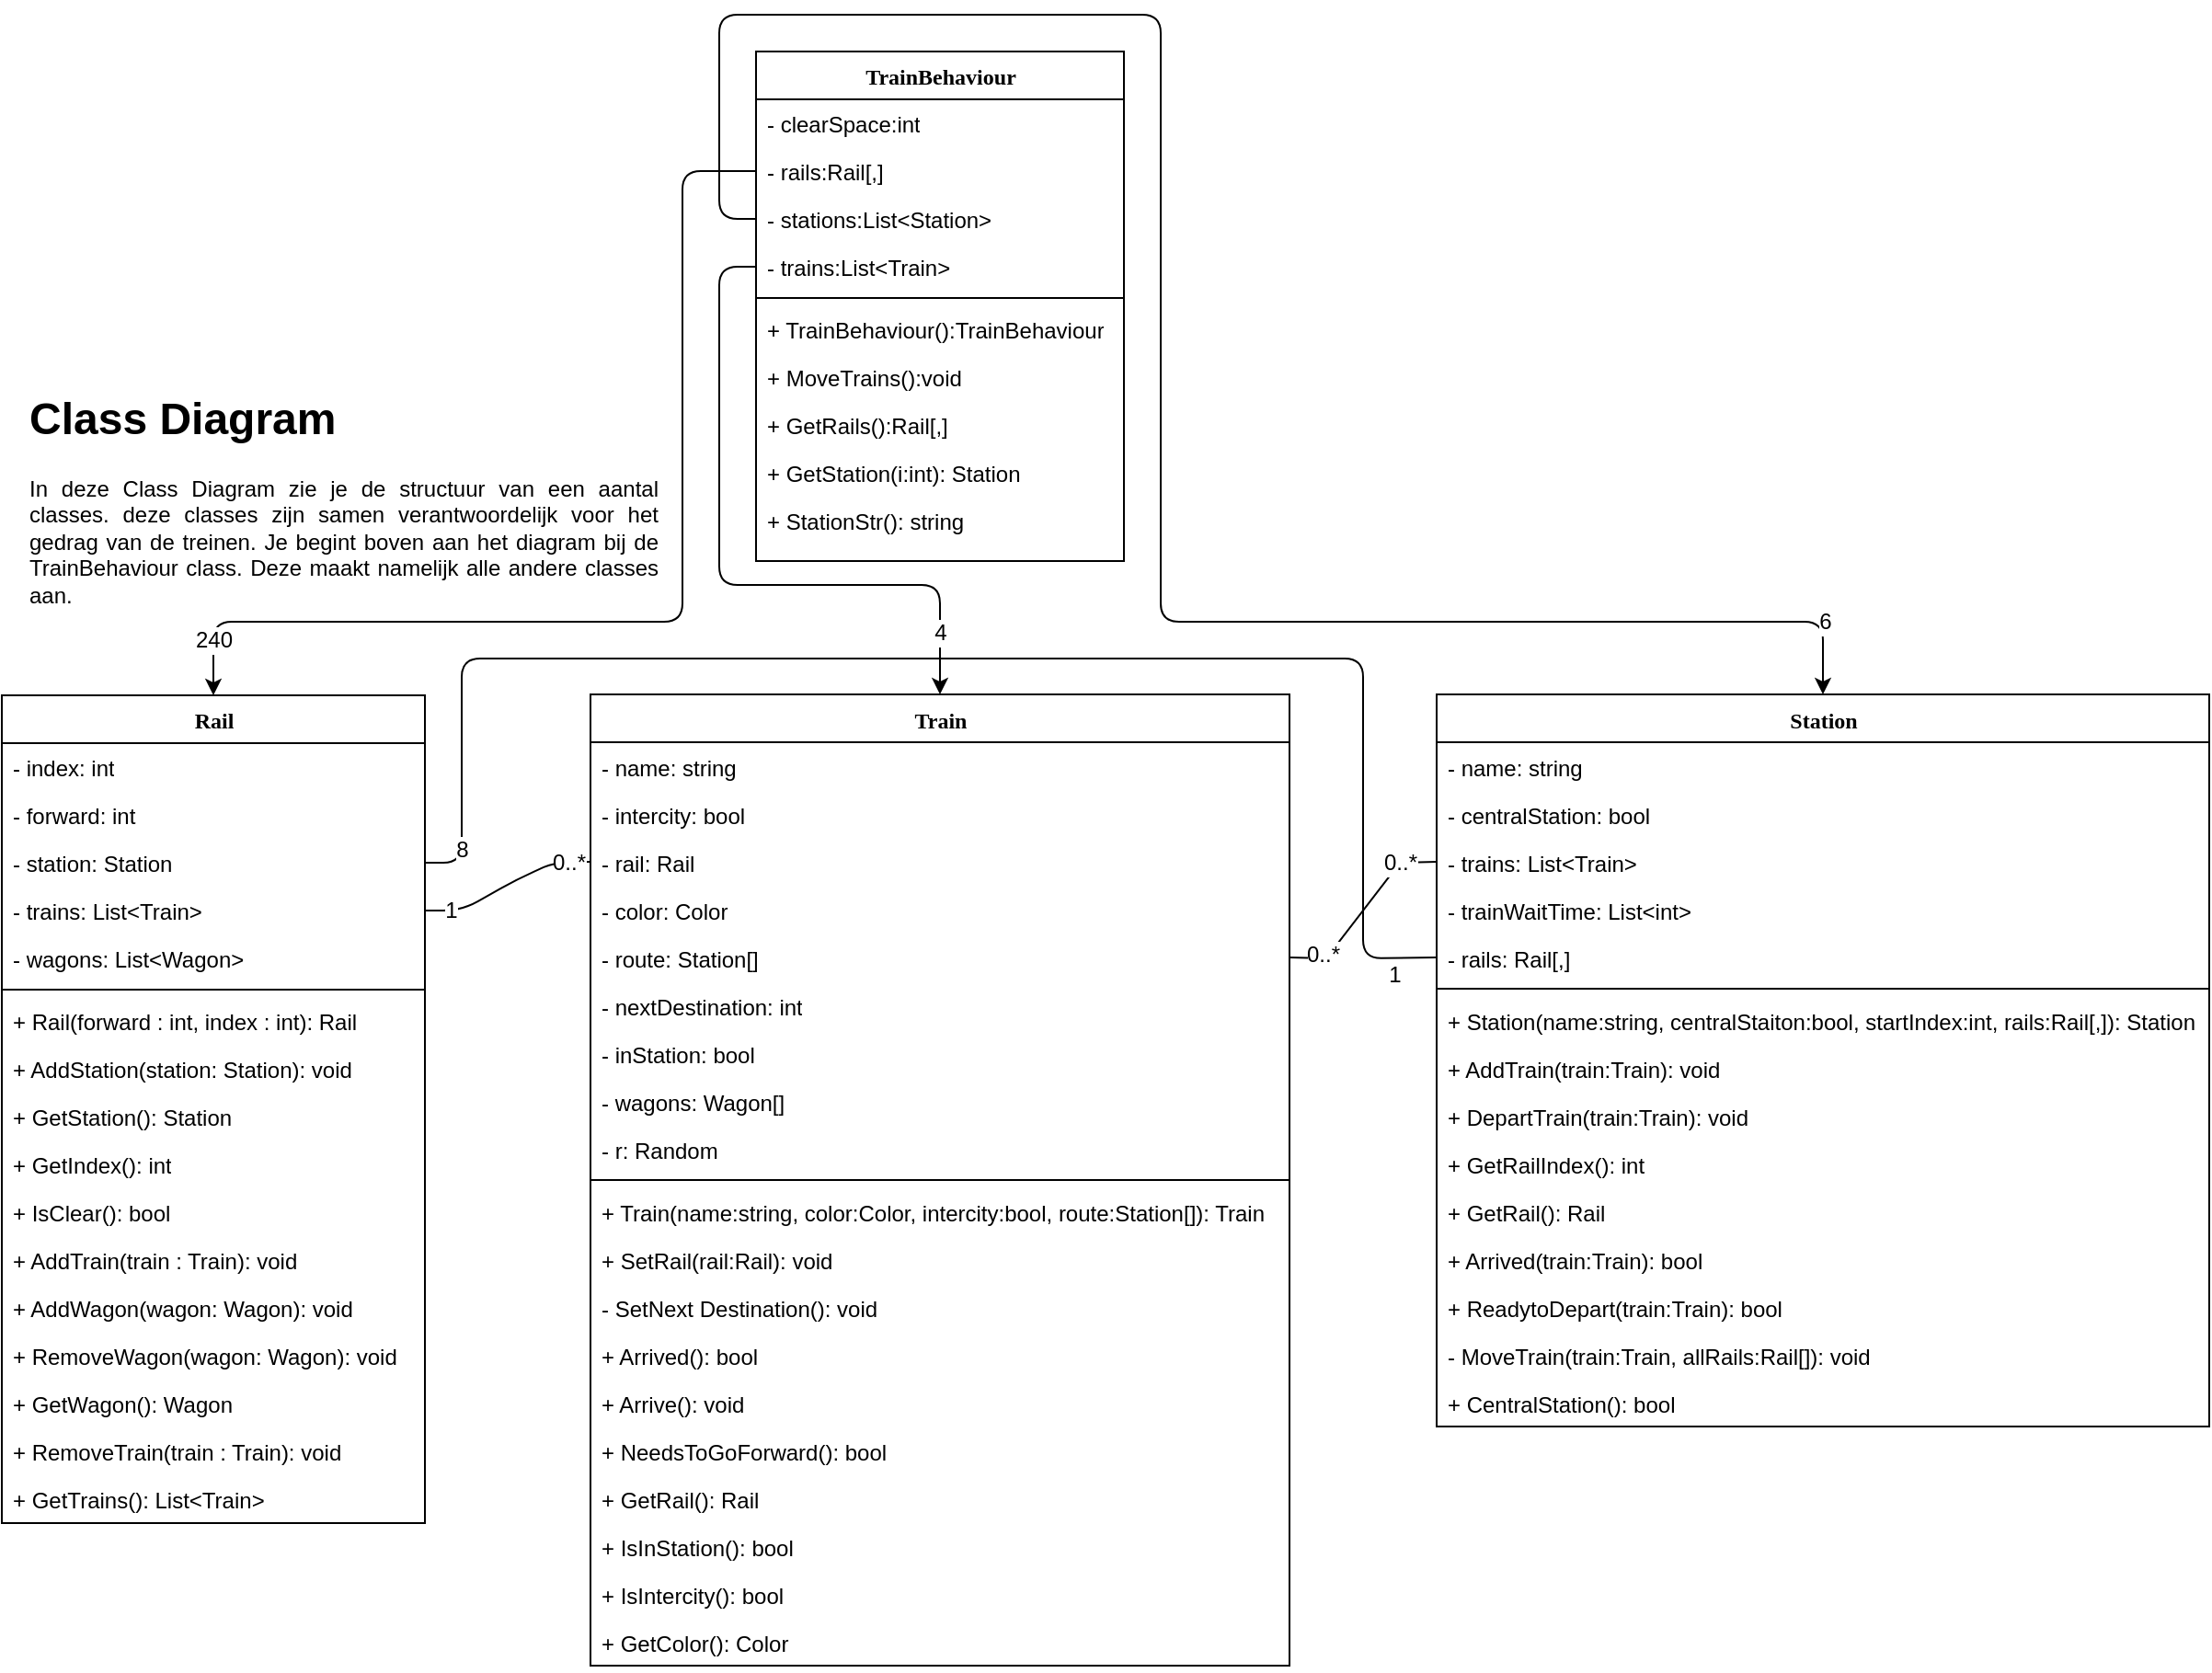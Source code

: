 <mxfile version="12.5.1" type="github">
  <diagram name="Page-1" id="9f46799a-70d6-7492-0946-bef42562c5a5">
    <mxGraphModel dx="3195" dy="2220" grid="1" gridSize="10" guides="1" tooltips="1" connect="1" arrows="1" fold="1" page="1" pageScale="1" pageWidth="1100" pageHeight="850" background="#ffffff" math="0" shadow="0">
      <root>
        <mxCell id="0"/>
        <mxCell id="1" parent="0"/>
        <mxCell id="78961159f06e98e8-17" value="Rail" style="swimlane;html=1;fontStyle=1;align=center;verticalAlign=top;childLayout=stackLayout;horizontal=1;startSize=26;horizontalStack=0;resizeParent=1;resizeLast=0;collapsible=1;marginBottom=0;swimlaneFillColor=#ffffff;rounded=0;shadow=0;comic=0;labelBackgroundColor=none;strokeWidth=1;fillColor=none;fontFamily=Verdana;fontSize=12" parent="1" vertex="1">
          <mxGeometry y="-470" width="230" height="450" as="geometry">
            <mxRectangle x="90" y="83" width="60" height="26" as="alternateBounds"/>
          </mxGeometry>
        </mxCell>
        <mxCell id="78961159f06e98e8-21" value="- index: int" style="text;html=1;strokeColor=none;fillColor=none;align=left;verticalAlign=top;spacingLeft=4;spacingRight=4;whiteSpace=wrap;overflow=hidden;rotatable=0;points=[[0,0.5],[1,0.5]];portConstraint=eastwest;" parent="78961159f06e98e8-17" vertex="1">
          <mxGeometry y="26" width="230" height="26" as="geometry"/>
        </mxCell>
        <mxCell id="4japjeftp3ALHUGcXtgO-39" value="- forward: int" style="text;html=1;strokeColor=none;fillColor=none;align=left;verticalAlign=top;spacingLeft=4;spacingRight=4;whiteSpace=wrap;overflow=hidden;rotatable=0;points=[[0,0.5],[1,0.5]];portConstraint=eastwest;" parent="78961159f06e98e8-17" vertex="1">
          <mxGeometry y="52" width="230" height="26" as="geometry"/>
        </mxCell>
        <mxCell id="4japjeftp3ALHUGcXtgO-40" value="- station: Station" style="text;html=1;strokeColor=none;fillColor=none;align=left;verticalAlign=top;spacingLeft=4;spacingRight=4;whiteSpace=wrap;overflow=hidden;rotatable=0;points=[[0,0.5],[1,0.5]];portConstraint=eastwest;" parent="78961159f06e98e8-17" vertex="1">
          <mxGeometry y="78" width="230" height="26" as="geometry"/>
        </mxCell>
        <mxCell id="4japjeftp3ALHUGcXtgO-41" value="- trains: List&amp;lt;Train&amp;gt;" style="text;html=1;strokeColor=none;fillColor=none;align=left;verticalAlign=top;spacingLeft=4;spacingRight=4;whiteSpace=wrap;overflow=hidden;rotatable=0;points=[[0,0.5],[1,0.5]];portConstraint=eastwest;" parent="78961159f06e98e8-17" vertex="1">
          <mxGeometry y="104" width="230" height="26" as="geometry"/>
        </mxCell>
        <mxCell id="4japjeftp3ALHUGcXtgO-42" value="- wagons: List&amp;lt;Wagon&amp;gt;" style="text;html=1;strokeColor=none;fillColor=none;align=left;verticalAlign=top;spacingLeft=4;spacingRight=4;whiteSpace=wrap;overflow=hidden;rotatable=0;points=[[0,0.5],[1,0.5]];portConstraint=eastwest;" parent="78961159f06e98e8-17" vertex="1">
          <mxGeometry y="130" width="230" height="26" as="geometry"/>
        </mxCell>
        <mxCell id="78961159f06e98e8-19" value="" style="line;html=1;strokeWidth=1;fillColor=none;align=left;verticalAlign=middle;spacingTop=-1;spacingLeft=3;spacingRight=3;rotatable=0;labelPosition=right;points=[];portConstraint=eastwest;" parent="78961159f06e98e8-17" vertex="1">
          <mxGeometry y="156" width="230" height="8" as="geometry"/>
        </mxCell>
        <mxCell id="78961159f06e98e8-20" value="+ Rail(forward : int, index : int): Rail" style="text;html=1;strokeColor=none;fillColor=none;align=left;verticalAlign=top;spacingLeft=4;spacingRight=4;whiteSpace=wrap;overflow=hidden;rotatable=0;points=[[0,0.5],[1,0.5]];portConstraint=eastwest;" parent="78961159f06e98e8-17" vertex="1">
          <mxGeometry y="164" width="230" height="26" as="geometry"/>
        </mxCell>
        <mxCell id="4japjeftp3ALHUGcXtgO-49" value="+ AddStation(station: Station): void" style="text;html=1;strokeColor=none;fillColor=none;align=left;verticalAlign=top;spacingLeft=4;spacingRight=4;whiteSpace=wrap;overflow=hidden;rotatable=0;points=[[0,0.5],[1,0.5]];portConstraint=eastwest;" parent="78961159f06e98e8-17" vertex="1">
          <mxGeometry y="190" width="230" height="26" as="geometry"/>
        </mxCell>
        <mxCell id="4japjeftp3ALHUGcXtgO-50" value="+ GetStation(): Station" style="text;html=1;strokeColor=none;fillColor=none;align=left;verticalAlign=top;spacingLeft=4;spacingRight=4;whiteSpace=wrap;overflow=hidden;rotatable=0;points=[[0,0.5],[1,0.5]];portConstraint=eastwest;" parent="78961159f06e98e8-17" vertex="1">
          <mxGeometry y="216" width="230" height="26" as="geometry"/>
        </mxCell>
        <mxCell id="ECuA8mzcgDLiyCMyC_pY-1" value="+ GetIndex(): int" style="text;html=1;strokeColor=none;fillColor=none;align=left;verticalAlign=top;spacingLeft=4;spacingRight=4;whiteSpace=wrap;overflow=hidden;rotatable=0;points=[[0,0.5],[1,0.5]];portConstraint=eastwest;" parent="78961159f06e98e8-17" vertex="1">
          <mxGeometry y="242" width="230" height="26" as="geometry"/>
        </mxCell>
        <mxCell id="4japjeftp3ALHUGcXtgO-52" value="+ IsClear(): bool" style="text;html=1;strokeColor=none;fillColor=none;align=left;verticalAlign=top;spacingLeft=4;spacingRight=4;whiteSpace=wrap;overflow=hidden;rotatable=0;points=[[0,0.5],[1,0.5]];portConstraint=eastwest;" parent="78961159f06e98e8-17" vertex="1">
          <mxGeometry y="268" width="230" height="26" as="geometry"/>
        </mxCell>
        <mxCell id="4japjeftp3ALHUGcXtgO-54" value="+ AddTrain(train : Train): void" style="text;html=1;strokeColor=none;fillColor=none;align=left;verticalAlign=top;spacingLeft=4;spacingRight=4;whiteSpace=wrap;overflow=hidden;rotatable=0;points=[[0,0.5],[1,0.5]];portConstraint=eastwest;" parent="78961159f06e98e8-17" vertex="1">
          <mxGeometry y="294" width="230" height="26" as="geometry"/>
        </mxCell>
        <mxCell id="4japjeftp3ALHUGcXtgO-55" value="+ AddWagon(wagon: Wagon): void" style="text;html=1;strokeColor=none;fillColor=none;align=left;verticalAlign=top;spacingLeft=4;spacingRight=4;whiteSpace=wrap;overflow=hidden;rotatable=0;points=[[0,0.5],[1,0.5]];portConstraint=eastwest;" parent="78961159f06e98e8-17" vertex="1">
          <mxGeometry y="320" width="230" height="26" as="geometry"/>
        </mxCell>
        <mxCell id="4japjeftp3ALHUGcXtgO-56" value="+ RemoveWagon(wagon: Wagon): void" style="text;html=1;strokeColor=none;fillColor=none;align=left;verticalAlign=top;spacingLeft=4;spacingRight=4;whiteSpace=wrap;overflow=hidden;rotatable=0;points=[[0,0.5],[1,0.5]];portConstraint=eastwest;" parent="78961159f06e98e8-17" vertex="1">
          <mxGeometry y="346" width="230" height="26" as="geometry"/>
        </mxCell>
        <mxCell id="4japjeftp3ALHUGcXtgO-57" value="+ GetWagon(): Wagon" style="text;html=1;strokeColor=none;fillColor=none;align=left;verticalAlign=top;spacingLeft=4;spacingRight=4;whiteSpace=wrap;overflow=hidden;rotatable=0;points=[[0,0.5],[1,0.5]];portConstraint=eastwest;" parent="78961159f06e98e8-17" vertex="1">
          <mxGeometry y="372" width="230" height="26" as="geometry"/>
        </mxCell>
        <mxCell id="4japjeftp3ALHUGcXtgO-58" value="+ RemoveTrain(train : Train): void" style="text;html=1;strokeColor=none;fillColor=none;align=left;verticalAlign=top;spacingLeft=4;spacingRight=4;whiteSpace=wrap;overflow=hidden;rotatable=0;points=[[0,0.5],[1,0.5]];portConstraint=eastwest;" parent="78961159f06e98e8-17" vertex="1">
          <mxGeometry y="398" width="230" height="26" as="geometry"/>
        </mxCell>
        <mxCell id="4japjeftp3ALHUGcXtgO-59" value="+ GetTrains(): List&amp;lt;Train&amp;gt;" style="text;html=1;strokeColor=none;fillColor=none;align=left;verticalAlign=top;spacingLeft=4;spacingRight=4;whiteSpace=wrap;overflow=hidden;rotatable=0;points=[[0,0.5],[1,0.5]];portConstraint=eastwest;" parent="78961159f06e98e8-17" vertex="1">
          <mxGeometry y="424" width="230" height="26" as="geometry"/>
        </mxCell>
        <mxCell id="4japjeftp3ALHUGcXtgO-61" value="Train" style="swimlane;html=1;fontStyle=1;align=center;verticalAlign=top;childLayout=stackLayout;horizontal=1;startSize=26;horizontalStack=0;resizeParent=1;resizeLast=0;collapsible=1;marginBottom=0;swimlaneFillColor=#ffffff;rounded=0;shadow=0;comic=0;labelBackgroundColor=none;strokeWidth=1;fillColor=none;fontFamily=Verdana;fontSize=12" parent="1" vertex="1">
          <mxGeometry x="320" y="-470.5" width="380" height="528" as="geometry">
            <mxRectangle x="90" y="83" width="60" height="26" as="alternateBounds"/>
          </mxGeometry>
        </mxCell>
        <mxCell id="4japjeftp3ALHUGcXtgO-62" value="- name: string" style="text;html=1;strokeColor=none;fillColor=none;align=left;verticalAlign=top;spacingLeft=4;spacingRight=4;whiteSpace=wrap;overflow=hidden;rotatable=0;points=[[0,0.5],[1,0.5]];portConstraint=eastwest;" parent="4japjeftp3ALHUGcXtgO-61" vertex="1">
          <mxGeometry y="26" width="380" height="26" as="geometry"/>
        </mxCell>
        <mxCell id="4japjeftp3ALHUGcXtgO-63" value="- intercity: bool" style="text;html=1;strokeColor=none;fillColor=none;align=left;verticalAlign=top;spacingLeft=4;spacingRight=4;whiteSpace=wrap;overflow=hidden;rotatable=0;points=[[0,0.5],[1,0.5]];portConstraint=eastwest;" parent="4japjeftp3ALHUGcXtgO-61" vertex="1">
          <mxGeometry y="52" width="380" height="26" as="geometry"/>
        </mxCell>
        <mxCell id="4japjeftp3ALHUGcXtgO-64" value="- rail: Rail" style="text;html=1;strokeColor=none;fillColor=none;align=left;verticalAlign=top;spacingLeft=4;spacingRight=4;whiteSpace=wrap;overflow=hidden;rotatable=0;points=[[0,0.5],[1,0.5]];portConstraint=eastwest;" parent="4japjeftp3ALHUGcXtgO-61" vertex="1">
          <mxGeometry y="78" width="380" height="26" as="geometry"/>
        </mxCell>
        <mxCell id="4japjeftp3ALHUGcXtgO-79" value="- color: Color" style="text;html=1;strokeColor=none;fillColor=none;align=left;verticalAlign=top;spacingLeft=4;spacingRight=4;whiteSpace=wrap;overflow=hidden;rotatable=0;points=[[0,0.5],[1,0.5]];portConstraint=eastwest;" parent="4japjeftp3ALHUGcXtgO-61" vertex="1">
          <mxGeometry y="104" width="380" height="26" as="geometry"/>
        </mxCell>
        <mxCell id="4japjeftp3ALHUGcXtgO-80" value="- route: Station[]" style="text;html=1;strokeColor=none;fillColor=none;align=left;verticalAlign=top;spacingLeft=4;spacingRight=4;whiteSpace=wrap;overflow=hidden;rotatable=0;points=[[0,0.5],[1,0.5]];portConstraint=eastwest;" parent="4japjeftp3ALHUGcXtgO-61" vertex="1">
          <mxGeometry y="130" width="380" height="26" as="geometry"/>
        </mxCell>
        <mxCell id="4japjeftp3ALHUGcXtgO-81" value="- nextDestination: int" style="text;html=1;strokeColor=none;fillColor=none;align=left;verticalAlign=top;spacingLeft=4;spacingRight=4;whiteSpace=wrap;overflow=hidden;rotatable=0;points=[[0,0.5],[1,0.5]];portConstraint=eastwest;" parent="4japjeftp3ALHUGcXtgO-61" vertex="1">
          <mxGeometry y="156" width="380" height="26" as="geometry"/>
        </mxCell>
        <mxCell id="4japjeftp3ALHUGcXtgO-82" value="- inStation: bool" style="text;html=1;strokeColor=none;fillColor=none;align=left;verticalAlign=top;spacingLeft=4;spacingRight=4;whiteSpace=wrap;overflow=hidden;rotatable=0;points=[[0,0.5],[1,0.5]];portConstraint=eastwest;" parent="4japjeftp3ALHUGcXtgO-61" vertex="1">
          <mxGeometry y="182" width="380" height="26" as="geometry"/>
        </mxCell>
        <mxCell id="4japjeftp3ALHUGcXtgO-83" value="- wagons: Wagon[]" style="text;html=1;strokeColor=none;fillColor=none;align=left;verticalAlign=top;spacingLeft=4;spacingRight=4;whiteSpace=wrap;overflow=hidden;rotatable=0;points=[[0,0.5],[1,0.5]];portConstraint=eastwest;" parent="4japjeftp3ALHUGcXtgO-61" vertex="1">
          <mxGeometry y="208" width="380" height="26" as="geometry"/>
        </mxCell>
        <mxCell id="ECuA8mzcgDLiyCMyC_pY-2" value="- r: Random" style="text;html=1;strokeColor=none;fillColor=none;align=left;verticalAlign=top;spacingLeft=4;spacingRight=4;whiteSpace=wrap;overflow=hidden;rotatable=0;points=[[0,0.5],[1,0.5]];portConstraint=eastwest;" parent="4japjeftp3ALHUGcXtgO-61" vertex="1">
          <mxGeometry y="234" width="380" height="26" as="geometry"/>
        </mxCell>
        <mxCell id="4japjeftp3ALHUGcXtgO-67" value="" style="line;html=1;strokeWidth=1;fillColor=none;align=left;verticalAlign=middle;spacingTop=-1;spacingLeft=3;spacingRight=3;rotatable=0;labelPosition=right;points=[];portConstraint=eastwest;" parent="4japjeftp3ALHUGcXtgO-61" vertex="1">
          <mxGeometry y="260" width="380" height="8" as="geometry"/>
        </mxCell>
        <mxCell id="4japjeftp3ALHUGcXtgO-68" value="+ Train(name:string, color:Color, intercity:bool, route:Station[]): Train" style="text;html=1;strokeColor=none;fillColor=none;align=left;verticalAlign=top;spacingLeft=4;spacingRight=4;whiteSpace=wrap;overflow=hidden;rotatable=0;points=[[0,0.5],[1,0.5]];portConstraint=eastwest;" parent="4japjeftp3ALHUGcXtgO-61" vertex="1">
          <mxGeometry y="268" width="380" height="26" as="geometry"/>
        </mxCell>
        <mxCell id="4japjeftp3ALHUGcXtgO-69" value="+ SetRail(rail:Rail): void" style="text;html=1;strokeColor=none;fillColor=none;align=left;verticalAlign=top;spacingLeft=4;spacingRight=4;whiteSpace=wrap;overflow=hidden;rotatable=0;points=[[0,0.5],[1,0.5]];portConstraint=eastwest;" parent="4japjeftp3ALHUGcXtgO-61" vertex="1">
          <mxGeometry y="294" width="380" height="26" as="geometry"/>
        </mxCell>
        <mxCell id="4japjeftp3ALHUGcXtgO-70" value="- SetNext Destination(): void" style="text;html=1;strokeColor=none;fillColor=none;align=left;verticalAlign=top;spacingLeft=4;spacingRight=4;whiteSpace=wrap;overflow=hidden;rotatable=0;points=[[0,0.5],[1,0.5]];portConstraint=eastwest;" parent="4japjeftp3ALHUGcXtgO-61" vertex="1">
          <mxGeometry y="320" width="380" height="26" as="geometry"/>
        </mxCell>
        <mxCell id="4japjeftp3ALHUGcXtgO-71" value="+ Arrived(): bool" style="text;html=1;strokeColor=none;fillColor=none;align=left;verticalAlign=top;spacingLeft=4;spacingRight=4;whiteSpace=wrap;overflow=hidden;rotatable=0;points=[[0,0.5],[1,0.5]];portConstraint=eastwest;" parent="4japjeftp3ALHUGcXtgO-61" vertex="1">
          <mxGeometry y="346" width="380" height="26" as="geometry"/>
        </mxCell>
        <mxCell id="4japjeftp3ALHUGcXtgO-72" value="+ Arrive(): void" style="text;html=1;strokeColor=none;fillColor=none;align=left;verticalAlign=top;spacingLeft=4;spacingRight=4;whiteSpace=wrap;overflow=hidden;rotatable=0;points=[[0,0.5],[1,0.5]];portConstraint=eastwest;" parent="4japjeftp3ALHUGcXtgO-61" vertex="1">
          <mxGeometry y="372" width="380" height="26" as="geometry"/>
        </mxCell>
        <mxCell id="4japjeftp3ALHUGcXtgO-73" value="+ NeedsToGoForward(): bool" style="text;html=1;strokeColor=none;fillColor=none;align=left;verticalAlign=top;spacingLeft=4;spacingRight=4;whiteSpace=wrap;overflow=hidden;rotatable=0;points=[[0,0.5],[1,0.5]];portConstraint=eastwest;" parent="4japjeftp3ALHUGcXtgO-61" vertex="1">
          <mxGeometry y="398" width="380" height="26" as="geometry"/>
        </mxCell>
        <mxCell id="4japjeftp3ALHUGcXtgO-74" value="+ GetRail(): Rail" style="text;html=1;strokeColor=none;fillColor=none;align=left;verticalAlign=top;spacingLeft=4;spacingRight=4;whiteSpace=wrap;overflow=hidden;rotatable=0;points=[[0,0.5],[1,0.5]];portConstraint=eastwest;" parent="4japjeftp3ALHUGcXtgO-61" vertex="1">
          <mxGeometry y="424" width="380" height="26" as="geometry"/>
        </mxCell>
        <mxCell id="4japjeftp3ALHUGcXtgO-75" value="+ IsInStation(): bool" style="text;html=1;strokeColor=none;fillColor=none;align=left;verticalAlign=top;spacingLeft=4;spacingRight=4;whiteSpace=wrap;overflow=hidden;rotatable=0;points=[[0,0.5],[1,0.5]];portConstraint=eastwest;" parent="4japjeftp3ALHUGcXtgO-61" vertex="1">
          <mxGeometry y="450" width="380" height="26" as="geometry"/>
        </mxCell>
        <mxCell id="4japjeftp3ALHUGcXtgO-76" value="+ IsIntercity(): bool" style="text;html=1;strokeColor=none;fillColor=none;align=left;verticalAlign=top;spacingLeft=4;spacingRight=4;whiteSpace=wrap;overflow=hidden;rotatable=0;points=[[0,0.5],[1,0.5]];portConstraint=eastwest;" parent="4japjeftp3ALHUGcXtgO-61" vertex="1">
          <mxGeometry y="476" width="380" height="26" as="geometry"/>
        </mxCell>
        <mxCell id="4japjeftp3ALHUGcXtgO-77" value="+ GetColor(): Color" style="text;html=1;strokeColor=none;fillColor=none;align=left;verticalAlign=top;spacingLeft=4;spacingRight=4;whiteSpace=wrap;overflow=hidden;rotatable=0;points=[[0,0.5],[1,0.5]];portConstraint=eastwest;" parent="4japjeftp3ALHUGcXtgO-61" vertex="1">
          <mxGeometry y="502" width="380" height="26" as="geometry"/>
        </mxCell>
        <mxCell id="dSkPaAIi-SsUXHrledxw-2" value="Station" style="swimlane;html=1;fontStyle=1;align=center;verticalAlign=top;childLayout=stackLayout;horizontal=1;startSize=26;horizontalStack=0;resizeParent=1;resizeLast=0;collapsible=1;marginBottom=0;swimlaneFillColor=#ffffff;rounded=0;shadow=0;comic=0;labelBackgroundColor=none;strokeWidth=1;fillColor=none;fontFamily=Verdana;fontSize=12" vertex="1" parent="1">
          <mxGeometry x="780" y="-470.5" width="420" height="398" as="geometry">
            <mxRectangle x="90" y="83" width="60" height="26" as="alternateBounds"/>
          </mxGeometry>
        </mxCell>
        <mxCell id="dSkPaAIi-SsUXHrledxw-3" value="- name: string" style="text;html=1;strokeColor=none;fillColor=none;align=left;verticalAlign=top;spacingLeft=4;spacingRight=4;whiteSpace=wrap;overflow=hidden;rotatable=0;points=[[0,0.5],[1,0.5]];portConstraint=eastwest;" vertex="1" parent="dSkPaAIi-SsUXHrledxw-2">
          <mxGeometry y="26" width="420" height="26" as="geometry"/>
        </mxCell>
        <mxCell id="dSkPaAIi-SsUXHrledxw-4" value="- centralStation: bool" style="text;html=1;strokeColor=none;fillColor=none;align=left;verticalAlign=top;spacingLeft=4;spacingRight=4;whiteSpace=wrap;overflow=hidden;rotatable=0;points=[[0,0.5],[1,0.5]];portConstraint=eastwest;" vertex="1" parent="dSkPaAIi-SsUXHrledxw-2">
          <mxGeometry y="52" width="420" height="26" as="geometry"/>
        </mxCell>
        <mxCell id="dSkPaAIi-SsUXHrledxw-23" value="- trains: List&amp;lt;Train&amp;gt;" style="text;html=1;strokeColor=none;fillColor=none;align=left;verticalAlign=top;spacingLeft=4;spacingRight=4;whiteSpace=wrap;overflow=hidden;rotatable=0;points=[[0,0.5],[1,0.5]];portConstraint=eastwest;" vertex="1" parent="dSkPaAIi-SsUXHrledxw-2">
          <mxGeometry y="78" width="420" height="26" as="geometry"/>
        </mxCell>
        <mxCell id="dSkPaAIi-SsUXHrledxw-25" value="- trainWaitTime: List&amp;lt;int&amp;gt;" style="text;html=1;strokeColor=none;fillColor=none;align=left;verticalAlign=top;spacingLeft=4;spacingRight=4;whiteSpace=wrap;overflow=hidden;rotatable=0;points=[[0,0.5],[1,0.5]];portConstraint=eastwest;" vertex="1" parent="dSkPaAIi-SsUXHrledxw-2">
          <mxGeometry y="104" width="420" height="26" as="geometry"/>
        </mxCell>
        <mxCell id="dSkPaAIi-SsUXHrledxw-26" value="- rails: Rail[,]" style="text;html=1;strokeColor=none;fillColor=none;align=left;verticalAlign=top;spacingLeft=4;spacingRight=4;whiteSpace=wrap;overflow=hidden;rotatable=0;points=[[0,0.5],[1,0.5]];portConstraint=eastwest;" vertex="1" parent="dSkPaAIi-SsUXHrledxw-2">
          <mxGeometry y="130" width="420" height="26" as="geometry"/>
        </mxCell>
        <mxCell id="dSkPaAIi-SsUXHrledxw-12" value="" style="line;html=1;strokeWidth=1;fillColor=none;align=left;verticalAlign=middle;spacingTop=-1;spacingLeft=3;spacingRight=3;rotatable=0;labelPosition=right;points=[];portConstraint=eastwest;" vertex="1" parent="dSkPaAIi-SsUXHrledxw-2">
          <mxGeometry y="156" width="420" height="8" as="geometry"/>
        </mxCell>
        <mxCell id="dSkPaAIi-SsUXHrledxw-13" value="+ Station(name:string, centralStaiton:bool, startIndex:int, rails:Rail[,]): Station" style="text;html=1;strokeColor=none;fillColor=none;align=left;verticalAlign=top;spacingLeft=4;spacingRight=4;whiteSpace=wrap;overflow=hidden;rotatable=0;points=[[0,0.5],[1,0.5]];portConstraint=eastwest;" vertex="1" parent="dSkPaAIi-SsUXHrledxw-2">
          <mxGeometry y="164" width="420" height="26" as="geometry"/>
        </mxCell>
        <mxCell id="dSkPaAIi-SsUXHrledxw-14" value="+ AddTrain(train:Train): void" style="text;html=1;strokeColor=none;fillColor=none;align=left;verticalAlign=top;spacingLeft=4;spacingRight=4;whiteSpace=wrap;overflow=hidden;rotatable=0;points=[[0,0.5],[1,0.5]];portConstraint=eastwest;" vertex="1" parent="dSkPaAIi-SsUXHrledxw-2">
          <mxGeometry y="190" width="420" height="26" as="geometry"/>
        </mxCell>
        <mxCell id="dSkPaAIi-SsUXHrledxw-15" value="+ DepartTrain(train:Train): void" style="text;html=1;strokeColor=none;fillColor=none;align=left;verticalAlign=top;spacingLeft=4;spacingRight=4;whiteSpace=wrap;overflow=hidden;rotatable=0;points=[[0,0.5],[1,0.5]];portConstraint=eastwest;" vertex="1" parent="dSkPaAIi-SsUXHrledxw-2">
          <mxGeometry y="216" width="420" height="26" as="geometry"/>
        </mxCell>
        <mxCell id="dSkPaAIi-SsUXHrledxw-16" value="+ GetRailIndex(): int" style="text;html=1;strokeColor=none;fillColor=none;align=left;verticalAlign=top;spacingLeft=4;spacingRight=4;whiteSpace=wrap;overflow=hidden;rotatable=0;points=[[0,0.5],[1,0.5]];portConstraint=eastwest;" vertex="1" parent="dSkPaAIi-SsUXHrledxw-2">
          <mxGeometry y="242" width="420" height="26" as="geometry"/>
        </mxCell>
        <mxCell id="dSkPaAIi-SsUXHrledxw-17" value="+ GetRail(): Rail" style="text;html=1;strokeColor=none;fillColor=none;align=left;verticalAlign=top;spacingLeft=4;spacingRight=4;whiteSpace=wrap;overflow=hidden;rotatable=0;points=[[0,0.5],[1,0.5]];portConstraint=eastwest;" vertex="1" parent="dSkPaAIi-SsUXHrledxw-2">
          <mxGeometry y="268" width="420" height="26" as="geometry"/>
        </mxCell>
        <mxCell id="dSkPaAIi-SsUXHrledxw-18" value="+ Arrived(train:Train): bool" style="text;html=1;strokeColor=none;fillColor=none;align=left;verticalAlign=top;spacingLeft=4;spacingRight=4;whiteSpace=wrap;overflow=hidden;rotatable=0;points=[[0,0.5],[1,0.5]];portConstraint=eastwest;" vertex="1" parent="dSkPaAIi-SsUXHrledxw-2">
          <mxGeometry y="294" width="420" height="26" as="geometry"/>
        </mxCell>
        <mxCell id="dSkPaAIi-SsUXHrledxw-19" value="+ ReadytoDepart(train:Train): bool" style="text;html=1;strokeColor=none;fillColor=none;align=left;verticalAlign=top;spacingLeft=4;spacingRight=4;whiteSpace=wrap;overflow=hidden;rotatable=0;points=[[0,0.5],[1,0.5]];portConstraint=eastwest;" vertex="1" parent="dSkPaAIi-SsUXHrledxw-2">
          <mxGeometry y="320" width="420" height="26" as="geometry"/>
        </mxCell>
        <mxCell id="dSkPaAIi-SsUXHrledxw-20" value="- MoveTrain(train:Train, allRails:Rail[]): void" style="text;html=1;strokeColor=none;fillColor=none;align=left;verticalAlign=top;spacingLeft=4;spacingRight=4;whiteSpace=wrap;overflow=hidden;rotatable=0;points=[[0,0.5],[1,0.5]];portConstraint=eastwest;" vertex="1" parent="dSkPaAIi-SsUXHrledxw-2">
          <mxGeometry y="346" width="420" height="26" as="geometry"/>
        </mxCell>
        <mxCell id="dSkPaAIi-SsUXHrledxw-21" value="+ CentralStation(): bool" style="text;html=1;strokeColor=none;fillColor=none;align=left;verticalAlign=top;spacingLeft=4;spacingRight=4;whiteSpace=wrap;overflow=hidden;rotatable=0;points=[[0,0.5],[1,0.5]];portConstraint=eastwest;" vertex="1" parent="dSkPaAIi-SsUXHrledxw-2">
          <mxGeometry y="372" width="420" height="26" as="geometry"/>
        </mxCell>
        <mxCell id="dSkPaAIi-SsUXHrledxw-27" value="TrainBehaviour" style="swimlane;html=1;fontStyle=1;align=center;verticalAlign=top;childLayout=stackLayout;horizontal=1;startSize=26;horizontalStack=0;resizeParent=1;resizeLast=0;collapsible=1;marginBottom=0;swimlaneFillColor=#ffffff;rounded=0;shadow=0;comic=0;labelBackgroundColor=none;strokeWidth=1;fillColor=none;fontFamily=Verdana;fontSize=12" vertex="1" parent="1">
          <mxGeometry x="410" y="-820.0" width="200" height="277" as="geometry">
            <mxRectangle x="90" y="83" width="60" height="26" as="alternateBounds"/>
          </mxGeometry>
        </mxCell>
        <mxCell id="dSkPaAIi-SsUXHrledxw-28" value="- clearSpace:int" style="text;html=1;strokeColor=none;fillColor=none;align=left;verticalAlign=top;spacingLeft=4;spacingRight=4;whiteSpace=wrap;overflow=hidden;rotatable=0;points=[[0,0.5],[1,0.5]];portConstraint=eastwest;" vertex="1" parent="dSkPaAIi-SsUXHrledxw-27">
          <mxGeometry y="26" width="200" height="26" as="geometry"/>
        </mxCell>
        <mxCell id="dSkPaAIi-SsUXHrledxw-29" value="- rails:Rail[,]" style="text;html=1;strokeColor=none;fillColor=none;align=left;verticalAlign=top;spacingLeft=4;spacingRight=4;whiteSpace=wrap;overflow=hidden;rotatable=0;points=[[0,0.5],[1,0.5]];portConstraint=eastwest;" vertex="1" parent="dSkPaAIi-SsUXHrledxw-27">
          <mxGeometry y="52" width="200" height="26" as="geometry"/>
        </mxCell>
        <mxCell id="dSkPaAIi-SsUXHrledxw-30" value="- stations:List&amp;lt;Station&amp;gt;" style="text;html=1;strokeColor=none;fillColor=none;align=left;verticalAlign=top;spacingLeft=4;spacingRight=4;whiteSpace=wrap;overflow=hidden;rotatable=0;points=[[0,0.5],[1,0.5]];portConstraint=eastwest;" vertex="1" parent="dSkPaAIi-SsUXHrledxw-27">
          <mxGeometry y="78" width="200" height="26" as="geometry"/>
        </mxCell>
        <mxCell id="dSkPaAIi-SsUXHrledxw-31" value="- trains:List&amp;lt;Train&amp;gt;" style="text;html=1;strokeColor=none;fillColor=none;align=left;verticalAlign=top;spacingLeft=4;spacingRight=4;whiteSpace=wrap;overflow=hidden;rotatable=0;points=[[0,0.5],[1,0.5]];portConstraint=eastwest;" vertex="1" parent="dSkPaAIi-SsUXHrledxw-27">
          <mxGeometry y="104" width="200" height="26" as="geometry"/>
        </mxCell>
        <mxCell id="dSkPaAIi-SsUXHrledxw-33" value="" style="line;html=1;strokeWidth=1;fillColor=none;align=left;verticalAlign=middle;spacingTop=-1;spacingLeft=3;spacingRight=3;rotatable=0;labelPosition=right;points=[];portConstraint=eastwest;" vertex="1" parent="dSkPaAIi-SsUXHrledxw-27">
          <mxGeometry y="130" width="200" height="8" as="geometry"/>
        </mxCell>
        <mxCell id="dSkPaAIi-SsUXHrledxw-34" value="+ TrainBehaviour():TrainBehaviour" style="text;html=1;strokeColor=none;fillColor=none;align=left;verticalAlign=top;spacingLeft=4;spacingRight=4;whiteSpace=wrap;overflow=hidden;rotatable=0;points=[[0,0.5],[1,0.5]];portConstraint=eastwest;" vertex="1" parent="dSkPaAIi-SsUXHrledxw-27">
          <mxGeometry y="138" width="200" height="26" as="geometry"/>
        </mxCell>
        <mxCell id="dSkPaAIi-SsUXHrledxw-35" value="+ MoveTrains():void" style="text;html=1;strokeColor=none;fillColor=none;align=left;verticalAlign=top;spacingLeft=4;spacingRight=4;whiteSpace=wrap;overflow=hidden;rotatable=0;points=[[0,0.5],[1,0.5]];portConstraint=eastwest;" vertex="1" parent="dSkPaAIi-SsUXHrledxw-27">
          <mxGeometry y="164" width="200" height="26" as="geometry"/>
        </mxCell>
        <mxCell id="dSkPaAIi-SsUXHrledxw-36" value="+ GetRails():Rail[,]" style="text;html=1;strokeColor=none;fillColor=none;align=left;verticalAlign=top;spacingLeft=4;spacingRight=4;whiteSpace=wrap;overflow=hidden;rotatable=0;points=[[0,0.5],[1,0.5]];portConstraint=eastwest;" vertex="1" parent="dSkPaAIi-SsUXHrledxw-27">
          <mxGeometry y="190" width="200" height="26" as="geometry"/>
        </mxCell>
        <mxCell id="dSkPaAIi-SsUXHrledxw-37" value="+ GetStation(i:int): Station" style="text;html=1;strokeColor=none;fillColor=none;align=left;verticalAlign=top;spacingLeft=4;spacingRight=4;whiteSpace=wrap;overflow=hidden;rotatable=0;points=[[0,0.5],[1,0.5]];portConstraint=eastwest;" vertex="1" parent="dSkPaAIi-SsUXHrledxw-27">
          <mxGeometry y="216" width="200" height="26" as="geometry"/>
        </mxCell>
        <mxCell id="dSkPaAIi-SsUXHrledxw-38" value="+ StationStr(): string" style="text;html=1;strokeColor=none;fillColor=none;align=left;verticalAlign=top;spacingLeft=4;spacingRight=4;whiteSpace=wrap;overflow=hidden;rotatable=0;points=[[0,0.5],[1,0.5]];portConstraint=eastwest;" vertex="1" parent="dSkPaAIi-SsUXHrledxw-27">
          <mxGeometry y="242" width="200" height="26" as="geometry"/>
        </mxCell>
        <mxCell id="dSkPaAIi-SsUXHrledxw-46" value="" style="endArrow=classic;html=1;exitX=0;exitY=0.5;exitDx=0;exitDy=0;entryX=0.5;entryY=0;entryDx=0;entryDy=0;" edge="1" parent="1" source="dSkPaAIi-SsUXHrledxw-29" target="78961159f06e98e8-17">
          <mxGeometry width="50" height="50" relative="1" as="geometry">
            <mxPoint x="-320" y="-630.0" as="sourcePoint"/>
            <mxPoint x="-270" y="-680.0" as="targetPoint"/>
            <Array as="points">
              <mxPoint x="370" y="-755.0"/>
              <mxPoint x="370" y="-510.0"/>
              <mxPoint x="115" y="-510.0"/>
            </Array>
          </mxGeometry>
        </mxCell>
        <mxCell id="dSkPaAIi-SsUXHrledxw-57" value="240" style="text;html=1;align=center;verticalAlign=middle;resizable=0;points=[];labelBackgroundColor=#ffffff;" vertex="1" connectable="0" parent="dSkPaAIi-SsUXHrledxw-46">
          <mxGeometry x="0.574" relative="1" as="geometry">
            <mxPoint x="-83.53" y="10" as="offset"/>
          </mxGeometry>
        </mxCell>
        <mxCell id="dSkPaAIi-SsUXHrledxw-53" value="" style="endArrow=classic;html=1;exitX=0;exitY=0.5;exitDx=0;exitDy=0;entryX=0.5;entryY=0;entryDx=0;entryDy=0;" edge="1" parent="1" source="dSkPaAIi-SsUXHrledxw-30" target="dSkPaAIi-SsUXHrledxw-2">
          <mxGeometry width="50" height="50" relative="1" as="geometry">
            <mxPoint x="-100" y="-460" as="sourcePoint"/>
            <mxPoint x="-50" y="-510.0" as="targetPoint"/>
            <Array as="points">
              <mxPoint x="390" y="-729.0"/>
              <mxPoint x="390" y="-840.0"/>
              <mxPoint x="630" y="-840.0"/>
              <mxPoint x="630" y="-510.0"/>
              <mxPoint x="990" y="-510.0"/>
            </Array>
          </mxGeometry>
        </mxCell>
        <mxCell id="dSkPaAIi-SsUXHrledxw-56" value="6" style="text;html=1;align=center;verticalAlign=middle;resizable=0;points=[];labelBackgroundColor=#ffffff;" vertex="1" connectable="0" parent="dSkPaAIi-SsUXHrledxw-53">
          <mxGeometry x="0.673" y="-2" relative="1" as="geometry">
            <mxPoint x="141" y="-2" as="offset"/>
          </mxGeometry>
        </mxCell>
        <mxCell id="dSkPaAIi-SsUXHrledxw-54" value="" style="endArrow=classic;html=1;exitX=0;exitY=0.5;exitDx=0;exitDy=0;entryX=0.5;entryY=0;entryDx=0;entryDy=0;" edge="1" parent="1" source="dSkPaAIi-SsUXHrledxw-31" target="4japjeftp3ALHUGcXtgO-61">
          <mxGeometry width="50" height="50" relative="1" as="geometry">
            <mxPoint x="-90" y="-450" as="sourcePoint"/>
            <mxPoint x="-40" y="-500" as="targetPoint"/>
            <Array as="points">
              <mxPoint x="390" y="-703.0"/>
              <mxPoint x="390" y="-530.0"/>
              <mxPoint x="510" y="-530.0"/>
            </Array>
          </mxGeometry>
        </mxCell>
        <mxCell id="dSkPaAIi-SsUXHrledxw-55" value="4" style="text;html=1;align=center;verticalAlign=middle;resizable=0;points=[];labelBackgroundColor=#ffffff;" vertex="1" connectable="0" parent="dSkPaAIi-SsUXHrledxw-54">
          <mxGeometry x="0.802" relative="1" as="geometry">
            <mxPoint y="3.0" as="offset"/>
          </mxGeometry>
        </mxCell>
        <mxCell id="dSkPaAIi-SsUXHrledxw-65" value="&lt;h1 style=&quot;text-align: justify&quot;&gt;Class Diagram&lt;/h1&gt;&lt;p style=&quot;text-align: justify&quot;&gt;In deze Class Diagram zie je de structuur van een aantal classes. deze classes zijn samen verantwoordelijk voor het gedrag van de treinen. Je begint boven aan het diagram bij de TrainBehaviour class. Deze maakt namelijk alle andere classes aan.&lt;/p&gt;" style="text;html=1;strokeColor=none;fillColor=none;spacing=5;spacingTop=-20;whiteSpace=wrap;overflow=hidden;rounded=0;" vertex="1" parent="1">
          <mxGeometry x="10" y="-640" width="350" height="120" as="geometry"/>
        </mxCell>
        <mxCell id="dSkPaAIi-SsUXHrledxw-67" value="" style="endArrow=none;html=1;exitX=1;exitY=0.5;exitDx=0;exitDy=0;entryX=0;entryY=0.5;entryDx=0;entryDy=0;" edge="1" parent="1" source="4japjeftp3ALHUGcXtgO-40" target="dSkPaAIi-SsUXHrledxw-26">
          <mxGeometry width="50" height="50" relative="1" as="geometry">
            <mxPoint x="220" y="-530.0" as="sourcePoint"/>
            <mxPoint x="270" y="-580.0" as="targetPoint"/>
            <Array as="points">
              <mxPoint x="250" y="-379"/>
              <mxPoint x="250" y="-490"/>
              <mxPoint x="740" y="-490"/>
              <mxPoint x="740" y="-327"/>
            </Array>
          </mxGeometry>
        </mxCell>
        <mxCell id="dSkPaAIi-SsUXHrledxw-74" value="1" style="text;html=1;align=center;verticalAlign=middle;resizable=0;points=[];labelBackgroundColor=#ffffff;" vertex="1" connectable="0" parent="dSkPaAIi-SsUXHrledxw-67">
          <mxGeometry x="0.673" y="1" relative="1" as="geometry">
            <mxPoint x="15.31" y="102.82" as="offset"/>
          </mxGeometry>
        </mxCell>
        <mxCell id="dSkPaAIi-SsUXHrledxw-75" value="8" style="text;html=1;align=center;verticalAlign=middle;resizable=0;points=[];labelBackgroundColor=#ffffff;" vertex="1" connectable="0" parent="dSkPaAIi-SsUXHrledxw-67">
          <mxGeometry x="-0.953" y="7" relative="1" as="geometry">
            <mxPoint as="offset"/>
          </mxGeometry>
        </mxCell>
        <mxCell id="dSkPaAIi-SsUXHrledxw-68" value="" style="endArrow=none;html=1;exitX=1;exitY=0.5;exitDx=0;exitDy=0;entryX=0;entryY=0.5;entryDx=0;entryDy=0;" edge="1" parent="1" source="4japjeftp3ALHUGcXtgO-41" target="4japjeftp3ALHUGcXtgO-64">
          <mxGeometry width="50" height="50" relative="1" as="geometry">
            <mxPoint x="230" y="-510.0" as="sourcePoint"/>
            <mxPoint x="280" y="-560.0" as="targetPoint"/>
            <Array as="points">
              <mxPoint x="250" y="-353"/>
              <mxPoint x="280" y="-370"/>
              <mxPoint x="300" y="-379"/>
            </Array>
          </mxGeometry>
        </mxCell>
        <mxCell id="dSkPaAIi-SsUXHrledxw-76" value="1" style="text;html=1;align=center;verticalAlign=middle;resizable=0;points=[];labelBackgroundColor=#ffffff;" vertex="1" connectable="0" parent="dSkPaAIi-SsUXHrledxw-68">
          <mxGeometry x="-0.706" relative="1" as="geometry">
            <mxPoint as="offset"/>
          </mxGeometry>
        </mxCell>
        <mxCell id="dSkPaAIi-SsUXHrledxw-77" value="0..*" style="text;html=1;align=center;verticalAlign=middle;resizable=0;points=[];labelBackgroundColor=#ffffff;" vertex="1" connectable="0" parent="dSkPaAIi-SsUXHrledxw-68">
          <mxGeometry x="0.744" relative="1" as="geometry">
            <mxPoint as="offset"/>
          </mxGeometry>
        </mxCell>
        <mxCell id="dSkPaAIi-SsUXHrledxw-70" value="" style="endArrow=none;html=1;exitX=1;exitY=0.5;exitDx=0;exitDy=0;entryX=0;entryY=0.5;entryDx=0;entryDy=0;" edge="1" parent="1" source="4japjeftp3ALHUGcXtgO-80" target="dSkPaAIi-SsUXHrledxw-23">
          <mxGeometry width="50" height="50" relative="1" as="geometry">
            <mxPoint x="720" y="-340" as="sourcePoint"/>
            <mxPoint x="770" y="-390" as="targetPoint"/>
            <Array as="points">
              <mxPoint x="720" y="-327"/>
              <mxPoint x="760" y="-379"/>
            </Array>
          </mxGeometry>
        </mxCell>
        <mxCell id="dSkPaAIi-SsUXHrledxw-71" value="0..*" style="text;html=1;align=center;verticalAlign=middle;resizable=0;points=[];labelBackgroundColor=#ffffff;" vertex="1" connectable="0" parent="dSkPaAIi-SsUXHrledxw-70">
          <mxGeometry x="0.411" y="1" relative="1" as="geometry">
            <mxPoint x="7.7" y="-8.87" as="offset"/>
          </mxGeometry>
        </mxCell>
        <mxCell id="dSkPaAIi-SsUXHrledxw-73" value="0..*" style="text;html=1;align=center;verticalAlign=middle;resizable=0;points=[];labelBackgroundColor=#ffffff;" vertex="1" connectable="0" parent="1">
          <mxGeometry x="700.003" y="-309.998" as="geometry">
            <mxPoint x="17.7" y="-18.87" as="offset"/>
          </mxGeometry>
        </mxCell>
      </root>
    </mxGraphModel>
  </diagram>
</mxfile>
